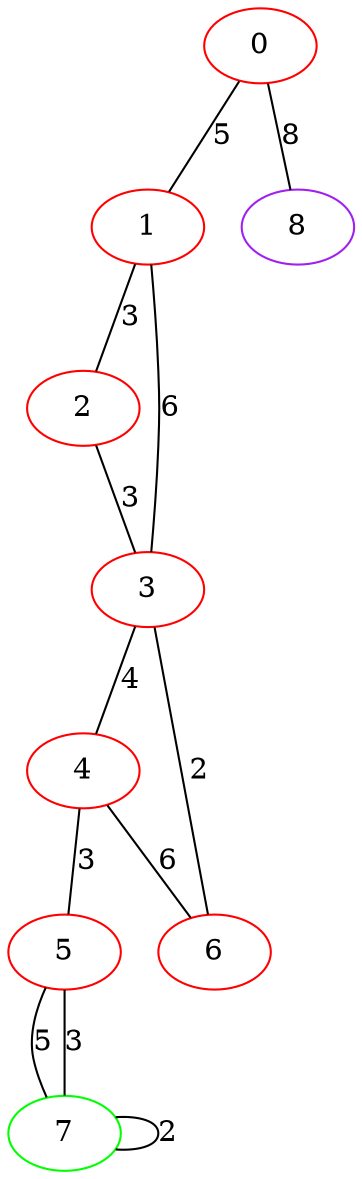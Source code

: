 graph "" {
0 [color=red, weight=1];
1 [color=red, weight=1];
2 [color=red, weight=1];
3 [color=red, weight=1];
4 [color=red, weight=1];
5 [color=red, weight=1];
6 [color=red, weight=1];
7 [color=green, weight=2];
8 [color=purple, weight=4];
0 -- 8  [key=0, label=8];
0 -- 1  [key=0, label=5];
1 -- 2  [key=0, label=3];
1 -- 3  [key=0, label=6];
2 -- 3  [key=0, label=3];
3 -- 4  [key=0, label=4];
3 -- 6  [key=0, label=2];
4 -- 5  [key=0, label=3];
4 -- 6  [key=0, label=6];
5 -- 7  [key=0, label=5];
5 -- 7  [key=1, label=3];
7 -- 7  [key=0, label=2];
}
